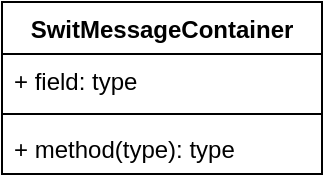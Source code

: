 <mxfile version="17.5.0" type="github"><diagram id="qLkqGC0_DgdI5MuC9UoN" name="Page-1"><mxGraphModel dx="1422" dy="762" grid="1" gridSize="10" guides="1" tooltips="1" connect="1" arrows="1" fold="1" page="1" pageScale="1" pageWidth="827" pageHeight="1169" math="0" shadow="0"><root><mxCell id="0"/><mxCell id="1" parent="0"/><mxCell id="GAw2R__GMaXbkCUVdmR--1" value="SwitMessageContainer" style="swimlane;fontStyle=1;align=center;verticalAlign=top;childLayout=stackLayout;horizontal=1;startSize=26;horizontalStack=0;resizeParent=1;resizeParentMax=0;resizeLast=0;collapsible=1;marginBottom=0;" vertex="1" parent="1"><mxGeometry x="420" y="80" width="160" height="86" as="geometry"/></mxCell><mxCell id="GAw2R__GMaXbkCUVdmR--2" value="+ field: type" style="text;strokeColor=none;fillColor=none;align=left;verticalAlign=top;spacingLeft=4;spacingRight=4;overflow=hidden;rotatable=0;points=[[0,0.5],[1,0.5]];portConstraint=eastwest;" vertex="1" parent="GAw2R__GMaXbkCUVdmR--1"><mxGeometry y="26" width="160" height="26" as="geometry"/></mxCell><mxCell id="GAw2R__GMaXbkCUVdmR--3" value="" style="line;strokeWidth=1;fillColor=none;align=left;verticalAlign=middle;spacingTop=-1;spacingLeft=3;spacingRight=3;rotatable=0;labelPosition=right;points=[];portConstraint=eastwest;" vertex="1" parent="GAw2R__GMaXbkCUVdmR--1"><mxGeometry y="52" width="160" height="8" as="geometry"/></mxCell><mxCell id="GAw2R__GMaXbkCUVdmR--4" value="+ method(type): type" style="text;strokeColor=none;fillColor=none;align=left;verticalAlign=top;spacingLeft=4;spacingRight=4;overflow=hidden;rotatable=0;points=[[0,0.5],[1,0.5]];portConstraint=eastwest;" vertex="1" parent="GAw2R__GMaXbkCUVdmR--1"><mxGeometry y="60" width="160" height="26" as="geometry"/></mxCell></root></mxGraphModel></diagram></mxfile>